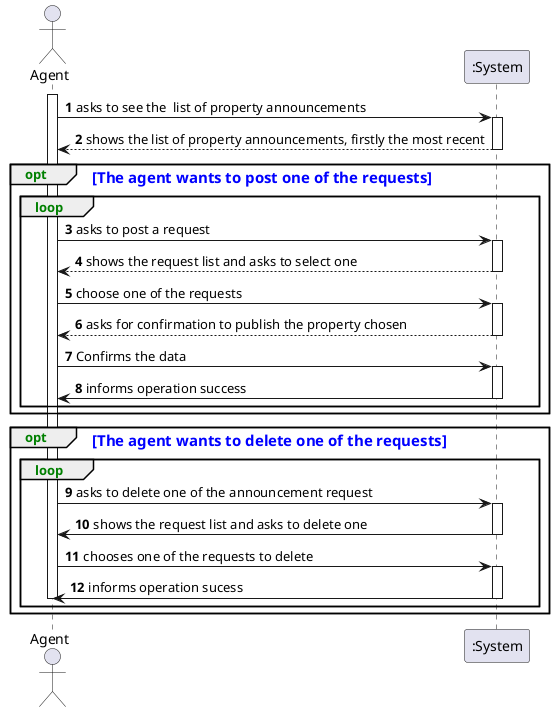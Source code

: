 @startuml
skinparam monochrome false
skinparam packageStyle rectangle
skinparam shadowing false


skinparam SequenceGroupHeaderFontColor green
skinparam SequenceGroupFontColor blue
skinparam SequenceGroupFontSize 15

autonumber

actor "Agent" as AG
participant ":System" as System

activate AG

AG -> System : asks to see the  list of property announcements
activate System

System --> AG : shows the list of property announcements, firstly the most recent
deactivate System
opt The agent wants to post one of the requests
loop
AG -> System : asks to post a request
activate System

System --> AG : shows the request list and asks to select one
deactivate System

AG ->System : choose one of the requests
activate System

System -->AG : asks for confirmation to publish the property chosen
deactivate System

AG -> System : Confirms the data
activate System

System -> AG : informs operation success
deactivate System
end
end

opt The agent wants to delete one of the requests
loop
AG -> System: asks to delete one of the announcement request
activate System

System->AG :shows the request list and asks to delete one
deactivate System

AG-> System : chooses one of the requests to delete
activate System

System -> AG : informs operation sucess
deactivate System
deactivate AG
end
end
@enduml